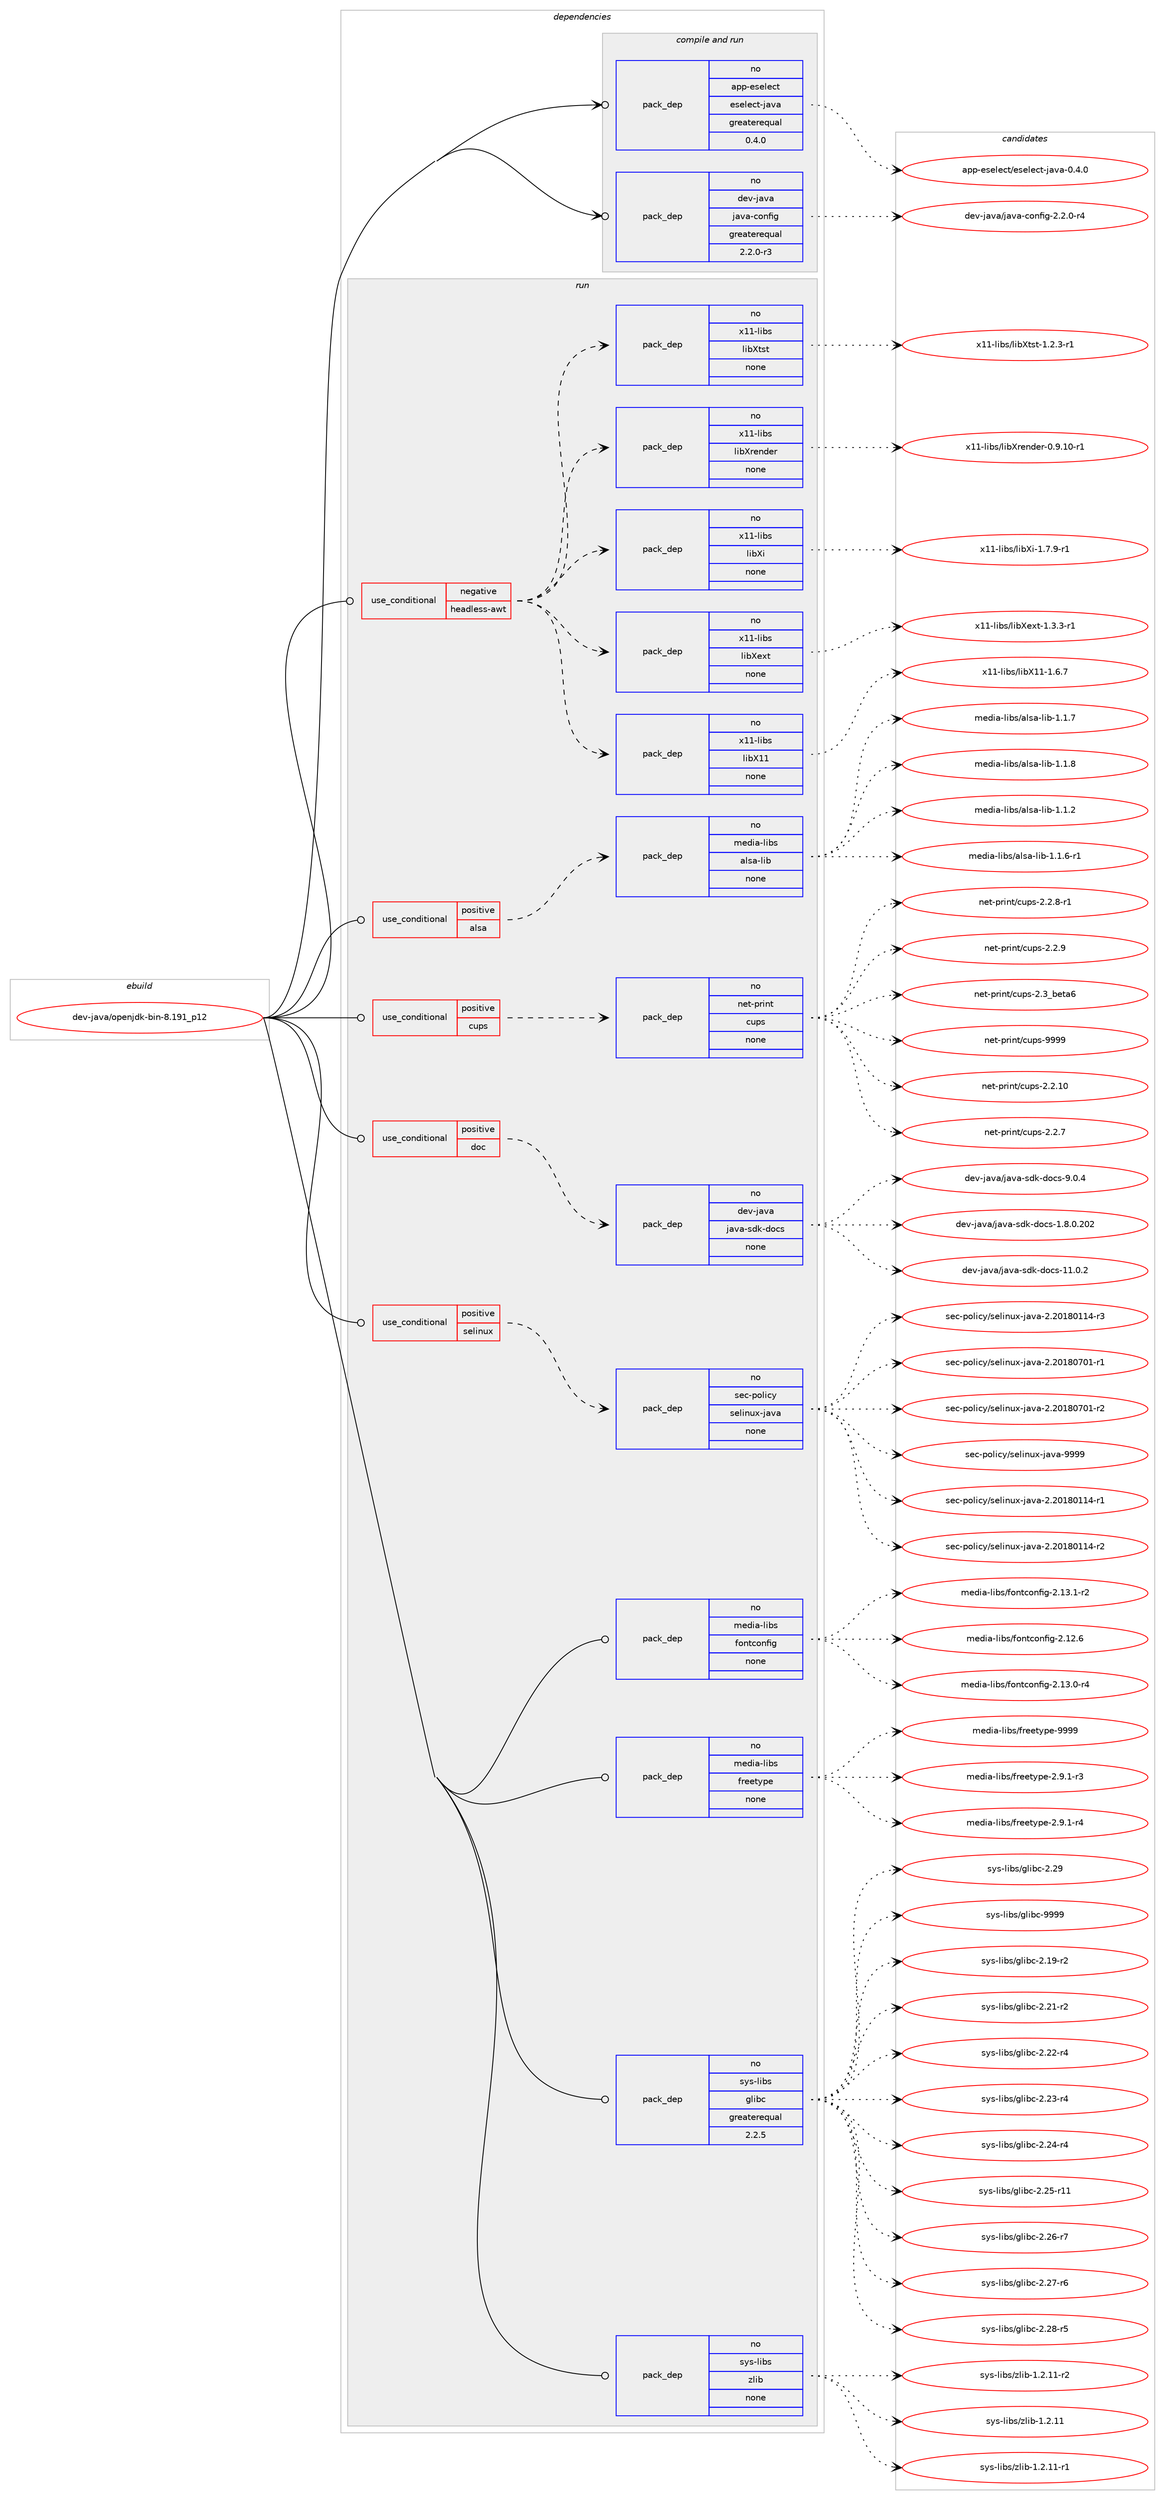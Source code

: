 digraph prolog {

# *************
# Graph options
# *************

newrank=true;
concentrate=true;
compound=true;
graph [rankdir=LR,fontname=Helvetica,fontsize=10,ranksep=1.5];#, ranksep=2.5, nodesep=0.2];
edge  [arrowhead=vee];
node  [fontname=Helvetica,fontsize=10];

# **********
# The ebuild
# **********

subgraph cluster_leftcol {
color=gray;
rank=same;
label=<<i>ebuild</i>>;
id [label="dev-java/openjdk-bin-8.191_p12", color=red, width=4, href="../dev-java/openjdk-bin-8.191_p12.svg"];
}

# ****************
# The dependencies
# ****************

subgraph cluster_midcol {
color=gray;
label=<<i>dependencies</i>>;
subgraph cluster_compile {
fillcolor="#eeeeee";
style=filled;
label=<<i>compile</i>>;
}
subgraph cluster_compileandrun {
fillcolor="#eeeeee";
style=filled;
label=<<i>compile and run</i>>;
subgraph pack970519 {
dependency1356110 [label=<<TABLE BORDER="0" CELLBORDER="1" CELLSPACING="0" CELLPADDING="4" WIDTH="220"><TR><TD ROWSPAN="6" CELLPADDING="30">pack_dep</TD></TR><TR><TD WIDTH="110">no</TD></TR><TR><TD>app-eselect</TD></TR><TR><TD>eselect-java</TD></TR><TR><TD>greaterequal</TD></TR><TR><TD>0.4.0</TD></TR></TABLE>>, shape=none, color=blue];
}
id:e -> dependency1356110:w [weight=20,style="solid",arrowhead="odotvee"];
subgraph pack970520 {
dependency1356111 [label=<<TABLE BORDER="0" CELLBORDER="1" CELLSPACING="0" CELLPADDING="4" WIDTH="220"><TR><TD ROWSPAN="6" CELLPADDING="30">pack_dep</TD></TR><TR><TD WIDTH="110">no</TD></TR><TR><TD>dev-java</TD></TR><TR><TD>java-config</TD></TR><TR><TD>greaterequal</TD></TR><TR><TD>2.2.0-r3</TD></TR></TABLE>>, shape=none, color=blue];
}
id:e -> dependency1356111:w [weight=20,style="solid",arrowhead="odotvee"];
}
subgraph cluster_run {
fillcolor="#eeeeee";
style=filled;
label=<<i>run</i>>;
subgraph cond363143 {
dependency1356112 [label=<<TABLE BORDER="0" CELLBORDER="1" CELLSPACING="0" CELLPADDING="4"><TR><TD ROWSPAN="3" CELLPADDING="10">use_conditional</TD></TR><TR><TD>negative</TD></TR><TR><TD>headless-awt</TD></TR></TABLE>>, shape=none, color=red];
subgraph pack970521 {
dependency1356113 [label=<<TABLE BORDER="0" CELLBORDER="1" CELLSPACING="0" CELLPADDING="4" WIDTH="220"><TR><TD ROWSPAN="6" CELLPADDING="30">pack_dep</TD></TR><TR><TD WIDTH="110">no</TD></TR><TR><TD>x11-libs</TD></TR><TR><TD>libX11</TD></TR><TR><TD>none</TD></TR><TR><TD></TD></TR></TABLE>>, shape=none, color=blue];
}
dependency1356112:e -> dependency1356113:w [weight=20,style="dashed",arrowhead="vee"];
subgraph pack970522 {
dependency1356114 [label=<<TABLE BORDER="0" CELLBORDER="1" CELLSPACING="0" CELLPADDING="4" WIDTH="220"><TR><TD ROWSPAN="6" CELLPADDING="30">pack_dep</TD></TR><TR><TD WIDTH="110">no</TD></TR><TR><TD>x11-libs</TD></TR><TR><TD>libXext</TD></TR><TR><TD>none</TD></TR><TR><TD></TD></TR></TABLE>>, shape=none, color=blue];
}
dependency1356112:e -> dependency1356114:w [weight=20,style="dashed",arrowhead="vee"];
subgraph pack970523 {
dependency1356115 [label=<<TABLE BORDER="0" CELLBORDER="1" CELLSPACING="0" CELLPADDING="4" WIDTH="220"><TR><TD ROWSPAN="6" CELLPADDING="30">pack_dep</TD></TR><TR><TD WIDTH="110">no</TD></TR><TR><TD>x11-libs</TD></TR><TR><TD>libXi</TD></TR><TR><TD>none</TD></TR><TR><TD></TD></TR></TABLE>>, shape=none, color=blue];
}
dependency1356112:e -> dependency1356115:w [weight=20,style="dashed",arrowhead="vee"];
subgraph pack970524 {
dependency1356116 [label=<<TABLE BORDER="0" CELLBORDER="1" CELLSPACING="0" CELLPADDING="4" WIDTH="220"><TR><TD ROWSPAN="6" CELLPADDING="30">pack_dep</TD></TR><TR><TD WIDTH="110">no</TD></TR><TR><TD>x11-libs</TD></TR><TR><TD>libXrender</TD></TR><TR><TD>none</TD></TR><TR><TD></TD></TR></TABLE>>, shape=none, color=blue];
}
dependency1356112:e -> dependency1356116:w [weight=20,style="dashed",arrowhead="vee"];
subgraph pack970525 {
dependency1356117 [label=<<TABLE BORDER="0" CELLBORDER="1" CELLSPACING="0" CELLPADDING="4" WIDTH="220"><TR><TD ROWSPAN="6" CELLPADDING="30">pack_dep</TD></TR><TR><TD WIDTH="110">no</TD></TR><TR><TD>x11-libs</TD></TR><TR><TD>libXtst</TD></TR><TR><TD>none</TD></TR><TR><TD></TD></TR></TABLE>>, shape=none, color=blue];
}
dependency1356112:e -> dependency1356117:w [weight=20,style="dashed",arrowhead="vee"];
}
id:e -> dependency1356112:w [weight=20,style="solid",arrowhead="odot"];
subgraph cond363144 {
dependency1356118 [label=<<TABLE BORDER="0" CELLBORDER="1" CELLSPACING="0" CELLPADDING="4"><TR><TD ROWSPAN="3" CELLPADDING="10">use_conditional</TD></TR><TR><TD>positive</TD></TR><TR><TD>alsa</TD></TR></TABLE>>, shape=none, color=red];
subgraph pack970526 {
dependency1356119 [label=<<TABLE BORDER="0" CELLBORDER="1" CELLSPACING="0" CELLPADDING="4" WIDTH="220"><TR><TD ROWSPAN="6" CELLPADDING="30">pack_dep</TD></TR><TR><TD WIDTH="110">no</TD></TR><TR><TD>media-libs</TD></TR><TR><TD>alsa-lib</TD></TR><TR><TD>none</TD></TR><TR><TD></TD></TR></TABLE>>, shape=none, color=blue];
}
dependency1356118:e -> dependency1356119:w [weight=20,style="dashed",arrowhead="vee"];
}
id:e -> dependency1356118:w [weight=20,style="solid",arrowhead="odot"];
subgraph cond363145 {
dependency1356120 [label=<<TABLE BORDER="0" CELLBORDER="1" CELLSPACING="0" CELLPADDING="4"><TR><TD ROWSPAN="3" CELLPADDING="10">use_conditional</TD></TR><TR><TD>positive</TD></TR><TR><TD>cups</TD></TR></TABLE>>, shape=none, color=red];
subgraph pack970527 {
dependency1356121 [label=<<TABLE BORDER="0" CELLBORDER="1" CELLSPACING="0" CELLPADDING="4" WIDTH="220"><TR><TD ROWSPAN="6" CELLPADDING="30">pack_dep</TD></TR><TR><TD WIDTH="110">no</TD></TR><TR><TD>net-print</TD></TR><TR><TD>cups</TD></TR><TR><TD>none</TD></TR><TR><TD></TD></TR></TABLE>>, shape=none, color=blue];
}
dependency1356120:e -> dependency1356121:w [weight=20,style="dashed",arrowhead="vee"];
}
id:e -> dependency1356120:w [weight=20,style="solid",arrowhead="odot"];
subgraph cond363146 {
dependency1356122 [label=<<TABLE BORDER="0" CELLBORDER="1" CELLSPACING="0" CELLPADDING="4"><TR><TD ROWSPAN="3" CELLPADDING="10">use_conditional</TD></TR><TR><TD>positive</TD></TR><TR><TD>doc</TD></TR></TABLE>>, shape=none, color=red];
subgraph pack970528 {
dependency1356123 [label=<<TABLE BORDER="0" CELLBORDER="1" CELLSPACING="0" CELLPADDING="4" WIDTH="220"><TR><TD ROWSPAN="6" CELLPADDING="30">pack_dep</TD></TR><TR><TD WIDTH="110">no</TD></TR><TR><TD>dev-java</TD></TR><TR><TD>java-sdk-docs</TD></TR><TR><TD>none</TD></TR><TR><TD></TD></TR></TABLE>>, shape=none, color=blue];
}
dependency1356122:e -> dependency1356123:w [weight=20,style="dashed",arrowhead="vee"];
}
id:e -> dependency1356122:w [weight=20,style="solid",arrowhead="odot"];
subgraph cond363147 {
dependency1356124 [label=<<TABLE BORDER="0" CELLBORDER="1" CELLSPACING="0" CELLPADDING="4"><TR><TD ROWSPAN="3" CELLPADDING="10">use_conditional</TD></TR><TR><TD>positive</TD></TR><TR><TD>selinux</TD></TR></TABLE>>, shape=none, color=red];
subgraph pack970529 {
dependency1356125 [label=<<TABLE BORDER="0" CELLBORDER="1" CELLSPACING="0" CELLPADDING="4" WIDTH="220"><TR><TD ROWSPAN="6" CELLPADDING="30">pack_dep</TD></TR><TR><TD WIDTH="110">no</TD></TR><TR><TD>sec-policy</TD></TR><TR><TD>selinux-java</TD></TR><TR><TD>none</TD></TR><TR><TD></TD></TR></TABLE>>, shape=none, color=blue];
}
dependency1356124:e -> dependency1356125:w [weight=20,style="dashed",arrowhead="vee"];
}
id:e -> dependency1356124:w [weight=20,style="solid",arrowhead="odot"];
subgraph pack970530 {
dependency1356126 [label=<<TABLE BORDER="0" CELLBORDER="1" CELLSPACING="0" CELLPADDING="4" WIDTH="220"><TR><TD ROWSPAN="6" CELLPADDING="30">pack_dep</TD></TR><TR><TD WIDTH="110">no</TD></TR><TR><TD>media-libs</TD></TR><TR><TD>fontconfig</TD></TR><TR><TD>none</TD></TR><TR><TD></TD></TR></TABLE>>, shape=none, color=blue];
}
id:e -> dependency1356126:w [weight=20,style="solid",arrowhead="odot"];
subgraph pack970531 {
dependency1356127 [label=<<TABLE BORDER="0" CELLBORDER="1" CELLSPACING="0" CELLPADDING="4" WIDTH="220"><TR><TD ROWSPAN="6" CELLPADDING="30">pack_dep</TD></TR><TR><TD WIDTH="110">no</TD></TR><TR><TD>media-libs</TD></TR><TR><TD>freetype</TD></TR><TR><TD>none</TD></TR><TR><TD></TD></TR></TABLE>>, shape=none, color=blue];
}
id:e -> dependency1356127:w [weight=20,style="solid",arrowhead="odot"];
subgraph pack970532 {
dependency1356128 [label=<<TABLE BORDER="0" CELLBORDER="1" CELLSPACING="0" CELLPADDING="4" WIDTH="220"><TR><TD ROWSPAN="6" CELLPADDING="30">pack_dep</TD></TR><TR><TD WIDTH="110">no</TD></TR><TR><TD>sys-libs</TD></TR><TR><TD>glibc</TD></TR><TR><TD>greaterequal</TD></TR><TR><TD>2.2.5</TD></TR></TABLE>>, shape=none, color=blue];
}
id:e -> dependency1356128:w [weight=20,style="solid",arrowhead="odot"];
subgraph pack970533 {
dependency1356129 [label=<<TABLE BORDER="0" CELLBORDER="1" CELLSPACING="0" CELLPADDING="4" WIDTH="220"><TR><TD ROWSPAN="6" CELLPADDING="30">pack_dep</TD></TR><TR><TD WIDTH="110">no</TD></TR><TR><TD>sys-libs</TD></TR><TR><TD>zlib</TD></TR><TR><TD>none</TD></TR><TR><TD></TD></TR></TABLE>>, shape=none, color=blue];
}
id:e -> dependency1356129:w [weight=20,style="solid",arrowhead="odot"];
}
}

# **************
# The candidates
# **************

subgraph cluster_choices {
rank=same;
color=gray;
label=<<i>candidates</i>>;

subgraph choice970519 {
color=black;
nodesep=1;
choice9711211245101115101108101991164710111510110810199116451069711897454846524648 [label="app-eselect/eselect-java-0.4.0", color=red, width=4,href="../app-eselect/eselect-java-0.4.0.svg"];
dependency1356110:e -> choice9711211245101115101108101991164710111510110810199116451069711897454846524648:w [style=dotted,weight="100"];
}
subgraph choice970520 {
color=black;
nodesep=1;
choice10010111845106971189747106971189745991111101021051034550465046484511452 [label="dev-java/java-config-2.2.0-r4", color=red, width=4,href="../dev-java/java-config-2.2.0-r4.svg"];
dependency1356111:e -> choice10010111845106971189747106971189745991111101021051034550465046484511452:w [style=dotted,weight="100"];
}
subgraph choice970521 {
color=black;
nodesep=1;
choice120494945108105981154710810598884949454946544655 [label="x11-libs/libX11-1.6.7", color=red, width=4,href="../x11-libs/libX11-1.6.7.svg"];
dependency1356113:e -> choice120494945108105981154710810598884949454946544655:w [style=dotted,weight="100"];
}
subgraph choice970522 {
color=black;
nodesep=1;
choice120494945108105981154710810598881011201164549465146514511449 [label="x11-libs/libXext-1.3.3-r1", color=red, width=4,href="../x11-libs/libXext-1.3.3-r1.svg"];
dependency1356114:e -> choice120494945108105981154710810598881011201164549465146514511449:w [style=dotted,weight="100"];
}
subgraph choice970523 {
color=black;
nodesep=1;
choice120494945108105981154710810598881054549465546574511449 [label="x11-libs/libXi-1.7.9-r1", color=red, width=4,href="../x11-libs/libXi-1.7.9-r1.svg"];
dependency1356115:e -> choice120494945108105981154710810598881054549465546574511449:w [style=dotted,weight="100"];
}
subgraph choice970524 {
color=black;
nodesep=1;
choice12049494510810598115471081059888114101110100101114454846574649484511449 [label="x11-libs/libXrender-0.9.10-r1", color=red, width=4,href="../x11-libs/libXrender-0.9.10-r1.svg"];
dependency1356116:e -> choice12049494510810598115471081059888114101110100101114454846574649484511449:w [style=dotted,weight="100"];
}
subgraph choice970525 {
color=black;
nodesep=1;
choice120494945108105981154710810598881161151164549465046514511449 [label="x11-libs/libXtst-1.2.3-r1", color=red, width=4,href="../x11-libs/libXtst-1.2.3-r1.svg"];
dependency1356117:e -> choice120494945108105981154710810598881161151164549465046514511449:w [style=dotted,weight="100"];
}
subgraph choice970526 {
color=black;
nodesep=1;
choice1091011001059745108105981154797108115974510810598454946494650 [label="media-libs/alsa-lib-1.1.2", color=red, width=4,href="../media-libs/alsa-lib-1.1.2.svg"];
choice10910110010597451081059811547971081159745108105984549464946544511449 [label="media-libs/alsa-lib-1.1.6-r1", color=red, width=4,href="../media-libs/alsa-lib-1.1.6-r1.svg"];
choice1091011001059745108105981154797108115974510810598454946494655 [label="media-libs/alsa-lib-1.1.7", color=red, width=4,href="../media-libs/alsa-lib-1.1.7.svg"];
choice1091011001059745108105981154797108115974510810598454946494656 [label="media-libs/alsa-lib-1.1.8", color=red, width=4,href="../media-libs/alsa-lib-1.1.8.svg"];
dependency1356119:e -> choice1091011001059745108105981154797108115974510810598454946494650:w [style=dotted,weight="100"];
dependency1356119:e -> choice10910110010597451081059811547971081159745108105984549464946544511449:w [style=dotted,weight="100"];
dependency1356119:e -> choice1091011001059745108105981154797108115974510810598454946494655:w [style=dotted,weight="100"];
dependency1356119:e -> choice1091011001059745108105981154797108115974510810598454946494656:w [style=dotted,weight="100"];
}
subgraph choice970527 {
color=black;
nodesep=1;
choice11010111645112114105110116479911711211545504650464948 [label="net-print/cups-2.2.10", color=red, width=4,href="../net-print/cups-2.2.10.svg"];
choice110101116451121141051101164799117112115455046504655 [label="net-print/cups-2.2.7", color=red, width=4,href="../net-print/cups-2.2.7.svg"];
choice1101011164511211410511011647991171121154550465046564511449 [label="net-print/cups-2.2.8-r1", color=red, width=4,href="../net-print/cups-2.2.8-r1.svg"];
choice110101116451121141051101164799117112115455046504657 [label="net-print/cups-2.2.9", color=red, width=4,href="../net-print/cups-2.2.9.svg"];
choice1101011164511211410511011647991171121154550465195981011169754 [label="net-print/cups-2.3_beta6", color=red, width=4,href="../net-print/cups-2.3_beta6.svg"];
choice1101011164511211410511011647991171121154557575757 [label="net-print/cups-9999", color=red, width=4,href="../net-print/cups-9999.svg"];
dependency1356121:e -> choice11010111645112114105110116479911711211545504650464948:w [style=dotted,weight="100"];
dependency1356121:e -> choice110101116451121141051101164799117112115455046504655:w [style=dotted,weight="100"];
dependency1356121:e -> choice1101011164511211410511011647991171121154550465046564511449:w [style=dotted,weight="100"];
dependency1356121:e -> choice110101116451121141051101164799117112115455046504657:w [style=dotted,weight="100"];
dependency1356121:e -> choice1101011164511211410511011647991171121154550465195981011169754:w [style=dotted,weight="100"];
dependency1356121:e -> choice1101011164511211410511011647991171121154557575757:w [style=dotted,weight="100"];
}
subgraph choice970528 {
color=black;
nodesep=1;
choice10010111845106971189747106971189745115100107451001119911545494656464846504850 [label="dev-java/java-sdk-docs-1.8.0.202", color=red, width=4,href="../dev-java/java-sdk-docs-1.8.0.202.svg"];
choice10010111845106971189747106971189745115100107451001119911545494946484650 [label="dev-java/java-sdk-docs-11.0.2", color=red, width=4,href="../dev-java/java-sdk-docs-11.0.2.svg"];
choice100101118451069711897471069711897451151001074510011199115455746484652 [label="dev-java/java-sdk-docs-9.0.4", color=red, width=4,href="../dev-java/java-sdk-docs-9.0.4.svg"];
dependency1356123:e -> choice10010111845106971189747106971189745115100107451001119911545494656464846504850:w [style=dotted,weight="100"];
dependency1356123:e -> choice10010111845106971189747106971189745115100107451001119911545494946484650:w [style=dotted,weight="100"];
dependency1356123:e -> choice100101118451069711897471069711897451151001074510011199115455746484652:w [style=dotted,weight="100"];
}
subgraph choice970529 {
color=black;
nodesep=1;
choice1151019945112111108105991214711510110810511011712045106971189745504650484956484949524511449 [label="sec-policy/selinux-java-2.20180114-r1", color=red, width=4,href="../sec-policy/selinux-java-2.20180114-r1.svg"];
choice1151019945112111108105991214711510110810511011712045106971189745504650484956484949524511450 [label="sec-policy/selinux-java-2.20180114-r2", color=red, width=4,href="../sec-policy/selinux-java-2.20180114-r2.svg"];
choice1151019945112111108105991214711510110810511011712045106971189745504650484956484949524511451 [label="sec-policy/selinux-java-2.20180114-r3", color=red, width=4,href="../sec-policy/selinux-java-2.20180114-r3.svg"];
choice1151019945112111108105991214711510110810511011712045106971189745504650484956485548494511449 [label="sec-policy/selinux-java-2.20180701-r1", color=red, width=4,href="../sec-policy/selinux-java-2.20180701-r1.svg"];
choice1151019945112111108105991214711510110810511011712045106971189745504650484956485548494511450 [label="sec-policy/selinux-java-2.20180701-r2", color=red, width=4,href="../sec-policy/selinux-java-2.20180701-r2.svg"];
choice115101994511211110810599121471151011081051101171204510697118974557575757 [label="sec-policy/selinux-java-9999", color=red, width=4,href="../sec-policy/selinux-java-9999.svg"];
dependency1356125:e -> choice1151019945112111108105991214711510110810511011712045106971189745504650484956484949524511449:w [style=dotted,weight="100"];
dependency1356125:e -> choice1151019945112111108105991214711510110810511011712045106971189745504650484956484949524511450:w [style=dotted,weight="100"];
dependency1356125:e -> choice1151019945112111108105991214711510110810511011712045106971189745504650484956484949524511451:w [style=dotted,weight="100"];
dependency1356125:e -> choice1151019945112111108105991214711510110810511011712045106971189745504650484956485548494511449:w [style=dotted,weight="100"];
dependency1356125:e -> choice1151019945112111108105991214711510110810511011712045106971189745504650484956485548494511450:w [style=dotted,weight="100"];
dependency1356125:e -> choice115101994511211110810599121471151011081051101171204510697118974557575757:w [style=dotted,weight="100"];
}
subgraph choice970530 {
color=black;
nodesep=1;
choice109101100105974510810598115471021111101169911111010210510345504649504654 [label="media-libs/fontconfig-2.12.6", color=red, width=4,href="../media-libs/fontconfig-2.12.6.svg"];
choice1091011001059745108105981154710211111011699111110102105103455046495146484511452 [label="media-libs/fontconfig-2.13.0-r4", color=red, width=4,href="../media-libs/fontconfig-2.13.0-r4.svg"];
choice1091011001059745108105981154710211111011699111110102105103455046495146494511450 [label="media-libs/fontconfig-2.13.1-r2", color=red, width=4,href="../media-libs/fontconfig-2.13.1-r2.svg"];
dependency1356126:e -> choice109101100105974510810598115471021111101169911111010210510345504649504654:w [style=dotted,weight="100"];
dependency1356126:e -> choice1091011001059745108105981154710211111011699111110102105103455046495146484511452:w [style=dotted,weight="100"];
dependency1356126:e -> choice1091011001059745108105981154710211111011699111110102105103455046495146494511450:w [style=dotted,weight="100"];
}
subgraph choice970531 {
color=black;
nodesep=1;
choice109101100105974510810598115471021141011011161211121014550465746494511451 [label="media-libs/freetype-2.9.1-r3", color=red, width=4,href="../media-libs/freetype-2.9.1-r3.svg"];
choice109101100105974510810598115471021141011011161211121014550465746494511452 [label="media-libs/freetype-2.9.1-r4", color=red, width=4,href="../media-libs/freetype-2.9.1-r4.svg"];
choice109101100105974510810598115471021141011011161211121014557575757 [label="media-libs/freetype-9999", color=red, width=4,href="../media-libs/freetype-9999.svg"];
dependency1356127:e -> choice109101100105974510810598115471021141011011161211121014550465746494511451:w [style=dotted,weight="100"];
dependency1356127:e -> choice109101100105974510810598115471021141011011161211121014550465746494511452:w [style=dotted,weight="100"];
dependency1356127:e -> choice109101100105974510810598115471021141011011161211121014557575757:w [style=dotted,weight="100"];
}
subgraph choice970532 {
color=black;
nodesep=1;
choice115121115451081059811547103108105989945504649574511450 [label="sys-libs/glibc-2.19-r2", color=red, width=4,href="../sys-libs/glibc-2.19-r2.svg"];
choice115121115451081059811547103108105989945504650494511450 [label="sys-libs/glibc-2.21-r2", color=red, width=4,href="../sys-libs/glibc-2.21-r2.svg"];
choice115121115451081059811547103108105989945504650504511452 [label="sys-libs/glibc-2.22-r4", color=red, width=4,href="../sys-libs/glibc-2.22-r4.svg"];
choice115121115451081059811547103108105989945504650514511452 [label="sys-libs/glibc-2.23-r4", color=red, width=4,href="../sys-libs/glibc-2.23-r4.svg"];
choice115121115451081059811547103108105989945504650524511452 [label="sys-libs/glibc-2.24-r4", color=red, width=4,href="../sys-libs/glibc-2.24-r4.svg"];
choice11512111545108105981154710310810598994550465053451144949 [label="sys-libs/glibc-2.25-r11", color=red, width=4,href="../sys-libs/glibc-2.25-r11.svg"];
choice115121115451081059811547103108105989945504650544511455 [label="sys-libs/glibc-2.26-r7", color=red, width=4,href="../sys-libs/glibc-2.26-r7.svg"];
choice115121115451081059811547103108105989945504650554511454 [label="sys-libs/glibc-2.27-r6", color=red, width=4,href="../sys-libs/glibc-2.27-r6.svg"];
choice115121115451081059811547103108105989945504650564511453 [label="sys-libs/glibc-2.28-r5", color=red, width=4,href="../sys-libs/glibc-2.28-r5.svg"];
choice11512111545108105981154710310810598994550465057 [label="sys-libs/glibc-2.29", color=red, width=4,href="../sys-libs/glibc-2.29.svg"];
choice11512111545108105981154710310810598994557575757 [label="sys-libs/glibc-9999", color=red, width=4,href="../sys-libs/glibc-9999.svg"];
dependency1356128:e -> choice115121115451081059811547103108105989945504649574511450:w [style=dotted,weight="100"];
dependency1356128:e -> choice115121115451081059811547103108105989945504650494511450:w [style=dotted,weight="100"];
dependency1356128:e -> choice115121115451081059811547103108105989945504650504511452:w [style=dotted,weight="100"];
dependency1356128:e -> choice115121115451081059811547103108105989945504650514511452:w [style=dotted,weight="100"];
dependency1356128:e -> choice115121115451081059811547103108105989945504650524511452:w [style=dotted,weight="100"];
dependency1356128:e -> choice11512111545108105981154710310810598994550465053451144949:w [style=dotted,weight="100"];
dependency1356128:e -> choice115121115451081059811547103108105989945504650544511455:w [style=dotted,weight="100"];
dependency1356128:e -> choice115121115451081059811547103108105989945504650554511454:w [style=dotted,weight="100"];
dependency1356128:e -> choice115121115451081059811547103108105989945504650564511453:w [style=dotted,weight="100"];
dependency1356128:e -> choice11512111545108105981154710310810598994550465057:w [style=dotted,weight="100"];
dependency1356128:e -> choice11512111545108105981154710310810598994557575757:w [style=dotted,weight="100"];
}
subgraph choice970533 {
color=black;
nodesep=1;
choice1151211154510810598115471221081059845494650464949 [label="sys-libs/zlib-1.2.11", color=red, width=4,href="../sys-libs/zlib-1.2.11.svg"];
choice11512111545108105981154712210810598454946504649494511449 [label="sys-libs/zlib-1.2.11-r1", color=red, width=4,href="../sys-libs/zlib-1.2.11-r1.svg"];
choice11512111545108105981154712210810598454946504649494511450 [label="sys-libs/zlib-1.2.11-r2", color=red, width=4,href="../sys-libs/zlib-1.2.11-r2.svg"];
dependency1356129:e -> choice1151211154510810598115471221081059845494650464949:w [style=dotted,weight="100"];
dependency1356129:e -> choice11512111545108105981154712210810598454946504649494511449:w [style=dotted,weight="100"];
dependency1356129:e -> choice11512111545108105981154712210810598454946504649494511450:w [style=dotted,weight="100"];
}
}

}
